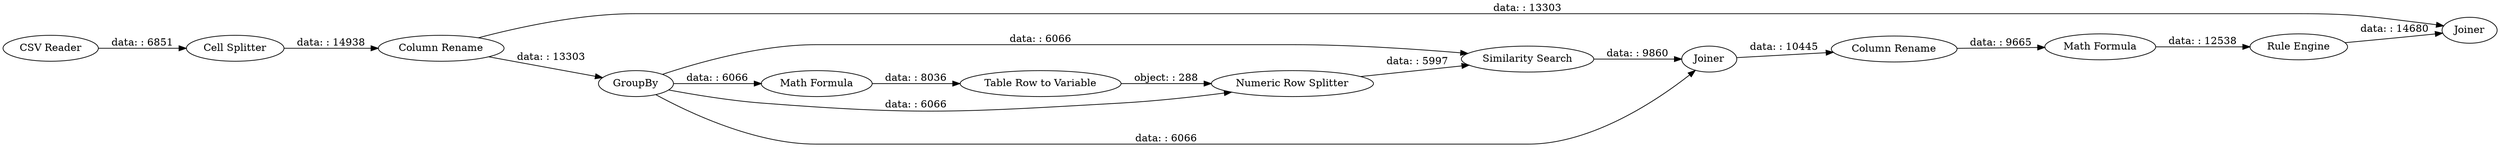 digraph {
	"-4694464442904891243_5" [label="Column Rename"]
	"-4694464442904891243_14" [label=Joiner]
	"-4694464442904891243_13" [label="Column Rename"]
	"-4694464442904891243_16" [label="Math Formula"]
	"-4694464442904891243_15" [label="Rule Engine"]
	"-4694464442904891243_9" [label="Math Formula"]
	"-4694464442904891243_8" [label="Numeric Row Splitter"]
	"-4694464442904891243_11" [label="Table Row to Variable"]
	"-4694464442904891243_1" [label="CSV Reader"]
	"-4694464442904891243_12" [label=Joiner]
	"-4694464442904891243_2" [label="Cell Splitter"]
	"-4694464442904891243_6" [label=GroupBy]
	"-4694464442904891243_7" [label="Similarity Search"]
	"-4694464442904891243_13" -> "-4694464442904891243_16" [label="data: : 9665"]
	"-4694464442904891243_1" -> "-4694464442904891243_2" [label="data: : 6851"]
	"-4694464442904891243_8" -> "-4694464442904891243_7" [label="data: : 5997"]
	"-4694464442904891243_5" -> "-4694464442904891243_14" [label="data: : 13303"]
	"-4694464442904891243_5" -> "-4694464442904891243_6" [label="data: : 13303"]
	"-4694464442904891243_6" -> "-4694464442904891243_9" [label="data: : 6066"]
	"-4694464442904891243_6" -> "-4694464442904891243_7" [label="data: : 6066"]
	"-4694464442904891243_11" -> "-4694464442904891243_8" [label="object: : 288"]
	"-4694464442904891243_9" -> "-4694464442904891243_11" [label="data: : 8036"]
	"-4694464442904891243_7" -> "-4694464442904891243_12" [label="data: : 9860"]
	"-4694464442904891243_16" -> "-4694464442904891243_15" [label="data: : 12538"]
	"-4694464442904891243_6" -> "-4694464442904891243_8" [label="data: : 6066"]
	"-4694464442904891243_6" -> "-4694464442904891243_12" [label="data: : 6066"]
	"-4694464442904891243_15" -> "-4694464442904891243_14" [label="data: : 14680"]
	"-4694464442904891243_12" -> "-4694464442904891243_13" [label="data: : 10445"]
	"-4694464442904891243_2" -> "-4694464442904891243_5" [label="data: : 14938"]
	rankdir=LR
}
